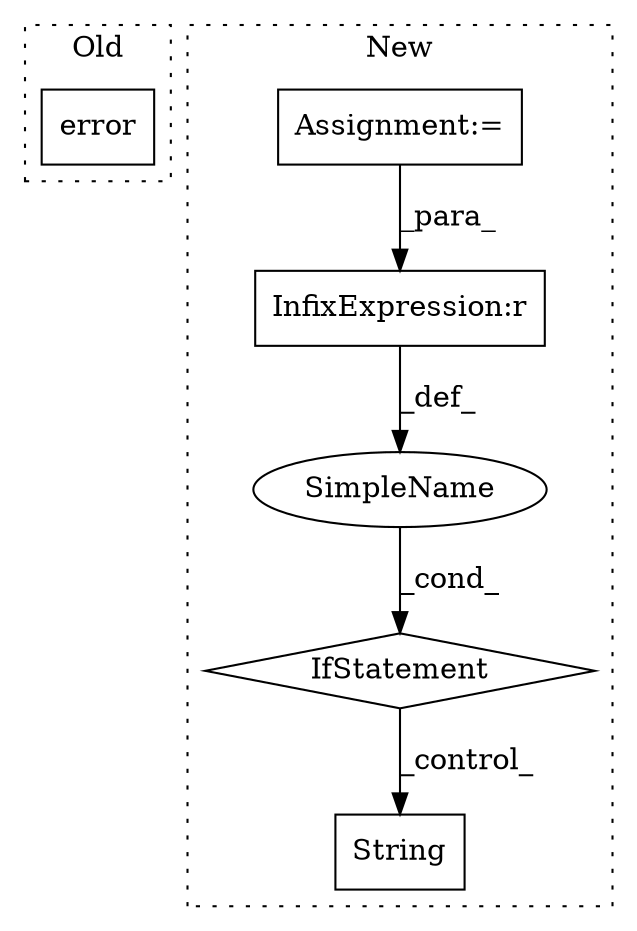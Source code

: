 digraph G {
subgraph cluster0 {
1 [label="error" a="32" s="4048,4186" l="6,1" shape="box"];
label = "Old";
style="dotted";
}
subgraph cluster1 {
2 [label="String" a="32" s="4924,4941" l="7,1" shape="box"];
3 [label="IfStatement" a="25" s="4495,4527" l="4,2" shape="diamond"];
4 [label="SimpleName" a="42" s="" l="" shape="ellipse"];
5 [label="InfixExpression:r" a="27" s="4510" l="4" shape="box"];
6 [label="Assignment:=" a="7" s="4398" l="1" shape="box"];
label = "New";
style="dotted";
}
3 -> 2 [label="_control_"];
4 -> 3 [label="_cond_"];
5 -> 4 [label="_def_"];
6 -> 5 [label="_para_"];
}
